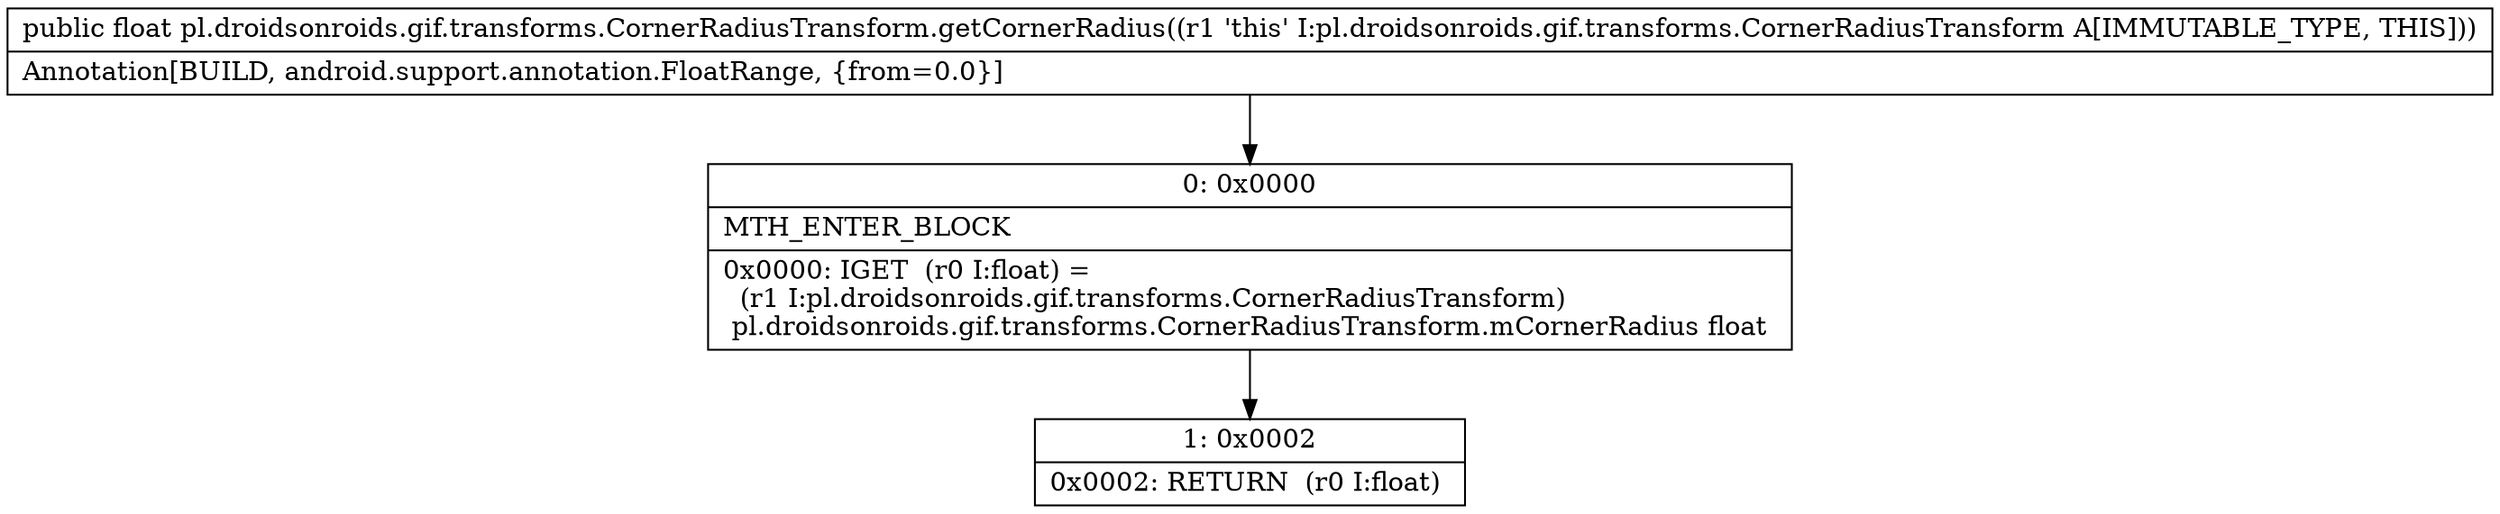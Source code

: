 digraph "CFG forpl.droidsonroids.gif.transforms.CornerRadiusTransform.getCornerRadius()F" {
Node_0 [shape=record,label="{0\:\ 0x0000|MTH_ENTER_BLOCK\l|0x0000: IGET  (r0 I:float) = \l  (r1 I:pl.droidsonroids.gif.transforms.CornerRadiusTransform)\l pl.droidsonroids.gif.transforms.CornerRadiusTransform.mCornerRadius float \l}"];
Node_1 [shape=record,label="{1\:\ 0x0002|0x0002: RETURN  (r0 I:float) \l}"];
MethodNode[shape=record,label="{public float pl.droidsonroids.gif.transforms.CornerRadiusTransform.getCornerRadius((r1 'this' I:pl.droidsonroids.gif.transforms.CornerRadiusTransform A[IMMUTABLE_TYPE, THIS]))  | Annotation[BUILD, android.support.annotation.FloatRange, \{from=0.0\}]\l}"];
MethodNode -> Node_0;
Node_0 -> Node_1;
}

